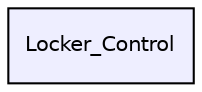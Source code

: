 digraph "S:/QT_CREATOR/Locker_Control" {
  compound=true
  node [ fontsize="10", fontname="Helvetica"];
  edge [ labelfontsize="10", labelfontname="Helvetica"];
  dir_3e84e2f74eb9db4fc2736a5445ff0d38 [shape=box, label="Locker_Control", style="filled", fillcolor="#eeeeff", pencolor="black", URL="dir_3e84e2f74eb9db4fc2736a5445ff0d38.html"];
}
